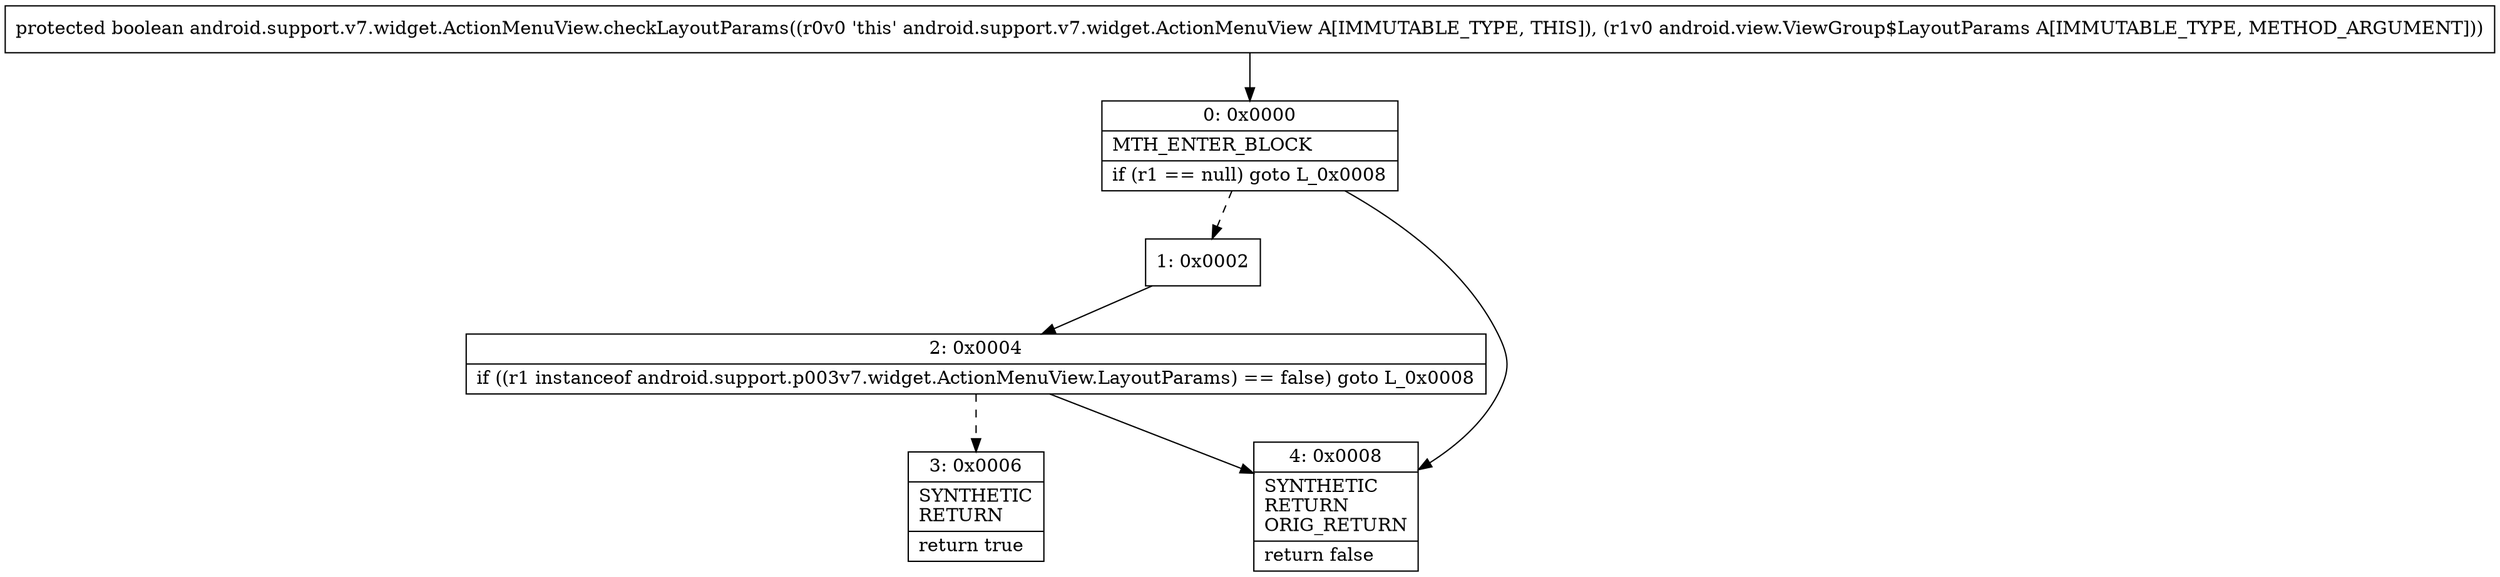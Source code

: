 digraph "CFG forandroid.support.v7.widget.ActionMenuView.checkLayoutParams(Landroid\/view\/ViewGroup$LayoutParams;)Z" {
Node_0 [shape=record,label="{0\:\ 0x0000|MTH_ENTER_BLOCK\l|if (r1 == null) goto L_0x0008\l}"];
Node_1 [shape=record,label="{1\:\ 0x0002}"];
Node_2 [shape=record,label="{2\:\ 0x0004|if ((r1 instanceof android.support.p003v7.widget.ActionMenuView.LayoutParams) == false) goto L_0x0008\l}"];
Node_3 [shape=record,label="{3\:\ 0x0006|SYNTHETIC\lRETURN\l|return true\l}"];
Node_4 [shape=record,label="{4\:\ 0x0008|SYNTHETIC\lRETURN\lORIG_RETURN\l|return false\l}"];
MethodNode[shape=record,label="{protected boolean android.support.v7.widget.ActionMenuView.checkLayoutParams((r0v0 'this' android.support.v7.widget.ActionMenuView A[IMMUTABLE_TYPE, THIS]), (r1v0 android.view.ViewGroup$LayoutParams A[IMMUTABLE_TYPE, METHOD_ARGUMENT])) }"];
MethodNode -> Node_0;
Node_0 -> Node_1[style=dashed];
Node_0 -> Node_4;
Node_1 -> Node_2;
Node_2 -> Node_3[style=dashed];
Node_2 -> Node_4;
}

